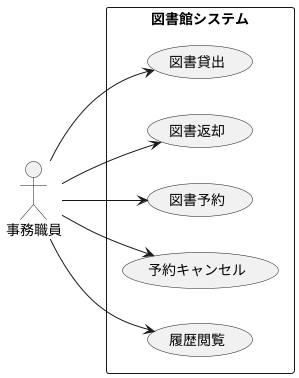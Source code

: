 @startuml 大原情報科学大学・図書館システムユースケース図
left to right direction
actor 事務職員

rectangle 図書館システム {
  usecase "図書貸出" as UC1
  usecase "図書返却" as UC2
  usecase "図書予約" as UC3
  usecase "予約キャンセル" as UC4
  usecase "履歴閲覧" as UC5

}

事務職員 --> UC1
事務職員 --> UC2
事務職員 --> UC3
事務職員 --> UC4
事務職員 --> UC5

@enduml
